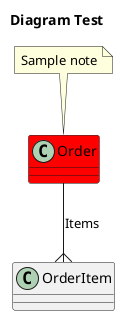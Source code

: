 @startuml
title
 Diagram Test
end title

class Order #ff0000
{
}
note top of Order
Sample note
end note
class OrderItem
{
}

Order --{ OrderItem:Items
@enduml
